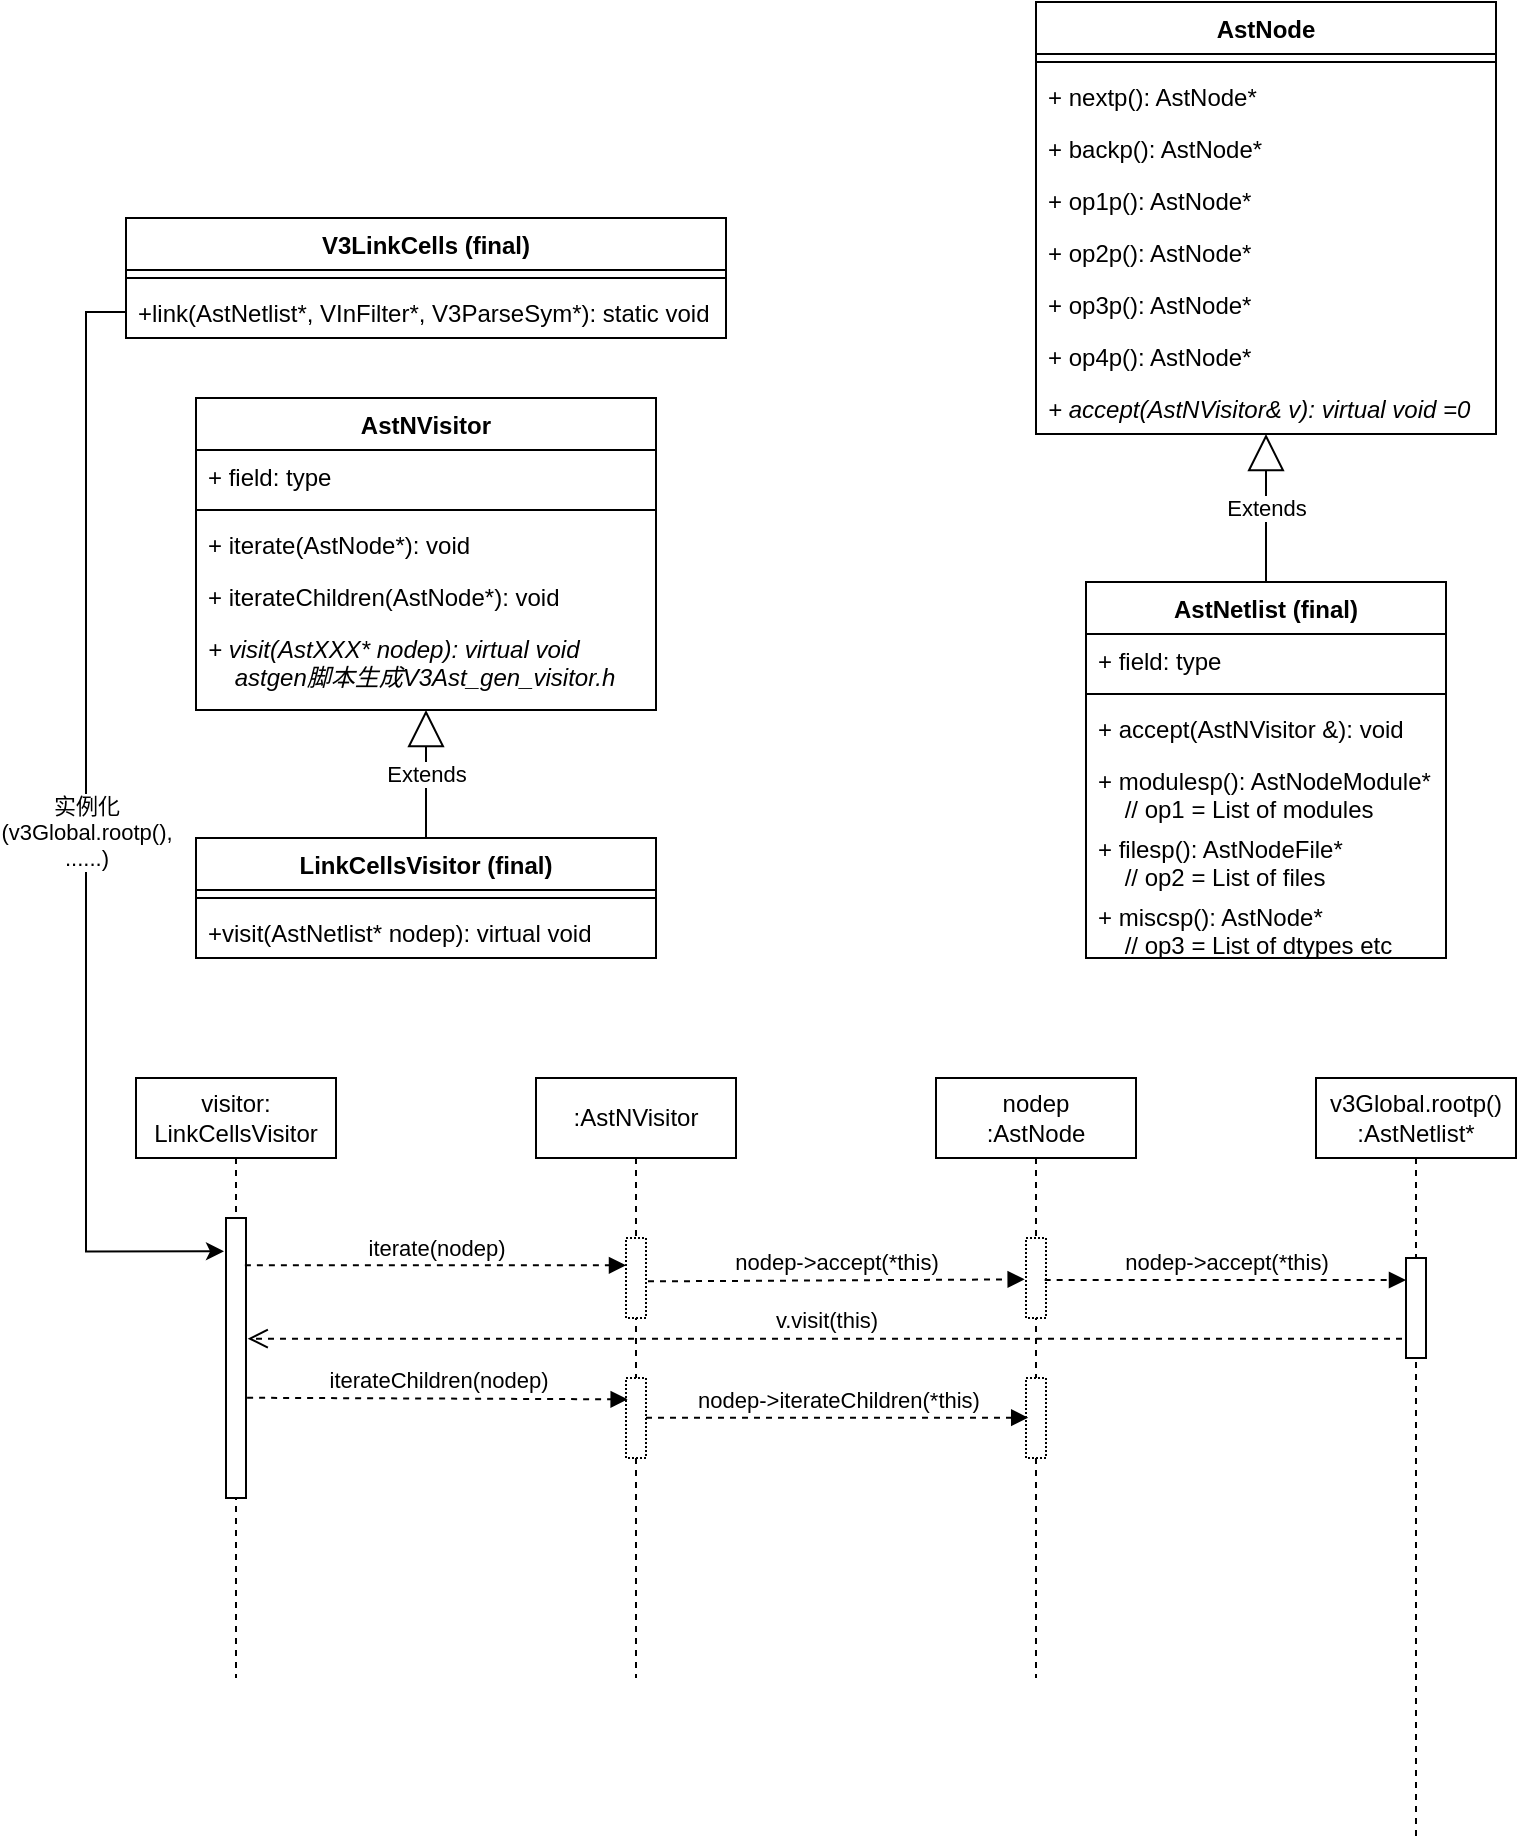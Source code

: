 <mxfile version="14.6.13" type="github">
  <diagram id="I5sImryGl6FJZrbQ-cl1" name="第 1 页">
    <mxGraphModel dx="813" dy="1604" grid="1" gridSize="10" guides="1" tooltips="1" connect="1" arrows="1" fold="1" page="1" pageScale="1" pageWidth="827" pageHeight="1169" math="0" shadow="0">
      <root>
        <mxCell id="0" />
        <mxCell id="1" parent="0" />
        <mxCell id="oFazUV7s3_X-ZEu1s_ES-1" value="V3LinkCells (final)" style="swimlane;fontStyle=1;align=center;verticalAlign=top;childLayout=stackLayout;horizontal=1;startSize=26;horizontalStack=0;resizeParent=1;resizeParentMax=0;resizeLast=0;collapsible=1;marginBottom=0;" vertex="1" parent="1">
          <mxGeometry x="95" y="-120" width="300" height="60" as="geometry" />
        </mxCell>
        <mxCell id="oFazUV7s3_X-ZEu1s_ES-3" value="" style="line;strokeWidth=1;fillColor=none;align=left;verticalAlign=middle;spacingTop=-1;spacingLeft=3;spacingRight=3;rotatable=0;labelPosition=right;points=[];portConstraint=eastwest;" vertex="1" parent="oFazUV7s3_X-ZEu1s_ES-1">
          <mxGeometry y="26" width="300" height="8" as="geometry" />
        </mxCell>
        <mxCell id="oFazUV7s3_X-ZEu1s_ES-4" value="+link(AstNetlist*, VInFilter*, V3ParseSym*): static void " style="text;strokeColor=none;fillColor=none;align=left;verticalAlign=top;spacingLeft=4;spacingRight=4;overflow=hidden;rotatable=0;points=[[0,0.5],[1,0.5]];portConstraint=eastwest;" vertex="1" parent="oFazUV7s3_X-ZEu1s_ES-1">
          <mxGeometry y="34" width="300" height="26" as="geometry" />
        </mxCell>
        <mxCell id="oFazUV7s3_X-ZEu1s_ES-5" value="visitor: LinkCellsVisitor" style="shape=umlLifeline;perimeter=lifelinePerimeter;whiteSpace=wrap;html=1;container=1;collapsible=0;recursiveResize=0;outlineConnect=0;" vertex="1" parent="1">
          <mxGeometry x="100" y="310" width="100" height="300" as="geometry" />
        </mxCell>
        <mxCell id="oFazUV7s3_X-ZEu1s_ES-6" value="" style="html=1;points=[];perimeter=orthogonalPerimeter;" vertex="1" parent="oFazUV7s3_X-ZEu1s_ES-5">
          <mxGeometry x="45" y="70" width="10" height="140" as="geometry" />
        </mxCell>
        <mxCell id="oFazUV7s3_X-ZEu1s_ES-7" value="实例化&lt;br&gt;(v3Global.rootp(),&lt;br&gt;......)" style="edgeStyle=orthogonalEdgeStyle;rounded=0;orthogonalLoop=1;jettySize=auto;html=1;entryX=-0.1;entryY=0.119;entryDx=0;entryDy=0;entryPerimeter=0;exitX=0;exitY=0.5;exitDx=0;exitDy=0;" edge="1" parent="1" source="oFazUV7s3_X-ZEu1s_ES-4" target="oFazUV7s3_X-ZEu1s_ES-6">
          <mxGeometry relative="1" as="geometry">
            <mxPoint x="133.143" y="250" as="targetPoint" />
          </mxGeometry>
        </mxCell>
        <mxCell id="oFazUV7s3_X-ZEu1s_ES-8" value="LinkCellsVisitor (final)" style="swimlane;fontStyle=1;align=center;verticalAlign=top;childLayout=stackLayout;horizontal=1;startSize=26;horizontalStack=0;resizeParent=1;resizeParentMax=0;resizeLast=0;collapsible=1;marginBottom=0;" vertex="1" parent="1">
          <mxGeometry x="130" y="190" width="230" height="60" as="geometry" />
        </mxCell>
        <mxCell id="oFazUV7s3_X-ZEu1s_ES-9" value="" style="line;strokeWidth=1;fillColor=none;align=left;verticalAlign=middle;spacingTop=-1;spacingLeft=3;spacingRight=3;rotatable=0;labelPosition=right;points=[];portConstraint=eastwest;" vertex="1" parent="oFazUV7s3_X-ZEu1s_ES-8">
          <mxGeometry y="26" width="230" height="8" as="geometry" />
        </mxCell>
        <mxCell id="oFazUV7s3_X-ZEu1s_ES-10" value="+visit(AstNetlist* nodep): virtual void " style="text;strokeColor=none;fillColor=none;align=left;verticalAlign=top;spacingLeft=4;spacingRight=4;overflow=hidden;rotatable=0;points=[[0,0.5],[1,0.5]];portConstraint=eastwest;" vertex="1" parent="oFazUV7s3_X-ZEu1s_ES-8">
          <mxGeometry y="34" width="230" height="26" as="geometry" />
        </mxCell>
        <mxCell id="oFazUV7s3_X-ZEu1s_ES-14" value="AstNVisitor" style="swimlane;fontStyle=1;align=center;verticalAlign=top;childLayout=stackLayout;horizontal=1;startSize=26;horizontalStack=0;resizeParent=1;resizeParentMax=0;resizeLast=0;collapsible=1;marginBottom=0;" vertex="1" parent="1">
          <mxGeometry x="130" y="-30" width="230" height="156" as="geometry" />
        </mxCell>
        <mxCell id="oFazUV7s3_X-ZEu1s_ES-15" value="+ field: type" style="text;strokeColor=none;fillColor=none;align=left;verticalAlign=top;spacingLeft=4;spacingRight=4;overflow=hidden;rotatable=0;points=[[0,0.5],[1,0.5]];portConstraint=eastwest;" vertex="1" parent="oFazUV7s3_X-ZEu1s_ES-14">
          <mxGeometry y="26" width="230" height="26" as="geometry" />
        </mxCell>
        <mxCell id="oFazUV7s3_X-ZEu1s_ES-16" value="" style="line;strokeWidth=1;fillColor=none;align=left;verticalAlign=middle;spacingTop=-1;spacingLeft=3;spacingRight=3;rotatable=0;labelPosition=right;points=[];portConstraint=eastwest;" vertex="1" parent="oFazUV7s3_X-ZEu1s_ES-14">
          <mxGeometry y="52" width="230" height="8" as="geometry" />
        </mxCell>
        <mxCell id="oFazUV7s3_X-ZEu1s_ES-17" value="+ iterate(AstNode*): void" style="text;strokeColor=none;fillColor=none;align=left;verticalAlign=top;spacingLeft=4;spacingRight=4;overflow=hidden;rotatable=0;points=[[0,0.5],[1,0.5]];portConstraint=eastwest;" vertex="1" parent="oFazUV7s3_X-ZEu1s_ES-14">
          <mxGeometry y="60" width="230" height="26" as="geometry" />
        </mxCell>
        <mxCell id="oFazUV7s3_X-ZEu1s_ES-57" value="+ iterateChildren(AstNode*): void" style="text;strokeColor=none;fillColor=none;align=left;verticalAlign=top;spacingLeft=4;spacingRight=4;overflow=hidden;rotatable=0;points=[[0,0.5],[1,0.5]];portConstraint=eastwest;" vertex="1" parent="oFazUV7s3_X-ZEu1s_ES-14">
          <mxGeometry y="86" width="230" height="26" as="geometry" />
        </mxCell>
        <mxCell id="oFazUV7s3_X-ZEu1s_ES-18" value="+ visit(AstXXX* nodep): virtual void&#xa;    astgen脚本生成V3Ast_gen_visitor.h" style="text;strokeColor=none;fillColor=none;align=left;verticalAlign=top;spacingLeft=4;spacingRight=4;overflow=hidden;rotatable=0;points=[[0,0.5],[1,0.5]];portConstraint=eastwest;fontStyle=2" vertex="1" parent="oFazUV7s3_X-ZEu1s_ES-14">
          <mxGeometry y="112" width="230" height="44" as="geometry" />
        </mxCell>
        <mxCell id="oFazUV7s3_X-ZEu1s_ES-19" value="Extends" style="endArrow=block;endSize=16;endFill=0;html=1;exitX=0.5;exitY=0;exitDx=0;exitDy=0;edgeStyle=orthogonalEdgeStyle;" edge="1" parent="1" source="oFazUV7s3_X-ZEu1s_ES-8" target="oFazUV7s3_X-ZEu1s_ES-14">
          <mxGeometry width="160" relative="1" as="geometry">
            <mxPoint x="170" y="400" as="sourcePoint" />
            <mxPoint x="300" y="280" as="targetPoint" />
          </mxGeometry>
        </mxCell>
        <mxCell id="oFazUV7s3_X-ZEu1s_ES-29" value="v3Global.rootp()&lt;br&gt;:AstNetlist*" style="shape=umlLifeline;perimeter=lifelinePerimeter;whiteSpace=wrap;html=1;container=1;collapsible=0;recursiveResize=0;outlineConnect=0;" vertex="1" parent="1">
          <mxGeometry x="690" y="310" width="100" height="380" as="geometry" />
        </mxCell>
        <mxCell id="oFazUV7s3_X-ZEu1s_ES-30" value="" style="html=1;points=[];perimeter=orthogonalPerimeter;" vertex="1" parent="oFazUV7s3_X-ZEu1s_ES-29">
          <mxGeometry x="45" y="90" width="10" height="50" as="geometry" />
        </mxCell>
        <mxCell id="oFazUV7s3_X-ZEu1s_ES-31" value=":AstNVisitor" style="shape=umlLifeline;perimeter=lifelinePerimeter;whiteSpace=wrap;html=1;container=1;collapsible=0;recursiveResize=0;outlineConnect=0;" vertex="1" parent="1">
          <mxGeometry x="300" y="310" width="100" height="300" as="geometry" />
        </mxCell>
        <mxCell id="oFazUV7s3_X-ZEu1s_ES-32" value="" style="html=1;points=[];perimeter=orthogonalPerimeter;dashed=1;dashPattern=1 1;" vertex="1" parent="oFazUV7s3_X-ZEu1s_ES-31">
          <mxGeometry x="45" y="80" width="10" height="40" as="geometry" />
        </mxCell>
        <mxCell id="oFazUV7s3_X-ZEu1s_ES-59" value="" style="html=1;points=[];perimeter=orthogonalPerimeter;dashed=1;dashPattern=1 1;" vertex="1" parent="oFazUV7s3_X-ZEu1s_ES-31">
          <mxGeometry x="45" y="150" width="10" height="40" as="geometry" />
        </mxCell>
        <mxCell id="oFazUV7s3_X-ZEu1s_ES-33" value="nodep&lt;br&gt;:AstNode" style="shape=umlLifeline;perimeter=lifelinePerimeter;whiteSpace=wrap;html=1;container=1;collapsible=0;recursiveResize=0;outlineConnect=0;" vertex="1" parent="1">
          <mxGeometry x="500" y="310" width="100" height="300" as="geometry" />
        </mxCell>
        <mxCell id="oFazUV7s3_X-ZEu1s_ES-34" value="" style="html=1;points=[];perimeter=orthogonalPerimeter;dashed=1;dashPattern=1 1;" vertex="1" parent="oFazUV7s3_X-ZEu1s_ES-33">
          <mxGeometry x="45" y="80" width="10" height="40" as="geometry" />
        </mxCell>
        <mxCell id="oFazUV7s3_X-ZEu1s_ES-61" value="" style="html=1;points=[];perimeter=orthogonalPerimeter;dashed=1;dashPattern=1 1;" vertex="1" parent="oFazUV7s3_X-ZEu1s_ES-33">
          <mxGeometry x="45" y="150" width="10" height="40" as="geometry" />
        </mxCell>
        <mxCell id="oFazUV7s3_X-ZEu1s_ES-36" value="iterate(nodep)" style="html=1;verticalAlign=bottom;endArrow=block;dashed=1;exitX=0.944;exitY=0.169;exitDx=0;exitDy=0;exitPerimeter=0;" edge="1" target="oFazUV7s3_X-ZEu1s_ES-32" parent="1" source="oFazUV7s3_X-ZEu1s_ES-6">
          <mxGeometry relative="1" as="geometry">
            <mxPoint x="250" y="412.92" as="sourcePoint" />
            <mxPoint x="436.06" y="412.92" as="targetPoint" />
          </mxGeometry>
        </mxCell>
        <mxCell id="oFazUV7s3_X-ZEu1s_ES-37" value="v.visit(this)" style="html=1;verticalAlign=bottom;endArrow=open;dashed=1;endSize=8;exitX=-0.2;exitY=0.807;entryX=1.083;entryY=0.431;entryDx=0;entryDy=0;entryPerimeter=0;exitDx=0;exitDy=0;exitPerimeter=0;" edge="1" source="oFazUV7s3_X-ZEu1s_ES-30" parent="1" target="oFazUV7s3_X-ZEu1s_ES-6">
          <mxGeometry relative="1" as="geometry">
            <mxPoint x="310" y="440" as="targetPoint" />
            <mxPoint x="380" y="440.0" as="sourcePoint" />
          </mxGeometry>
        </mxCell>
        <mxCell id="oFazUV7s3_X-ZEu1s_ES-38" value="nodep-&amp;gt;accept(*this)" style="html=1;verticalAlign=bottom;endArrow=block;dashed=1;exitX=1.1;exitY=0.542;exitDx=0;exitDy=0;exitPerimeter=0;entryX=-0.067;entryY=0.517;entryDx=0;entryDy=0;entryPerimeter=0;" edge="1" parent="1" source="oFazUV7s3_X-ZEu1s_ES-32" target="oFazUV7s3_X-ZEu1s_ES-34">
          <mxGeometry relative="1" as="geometry">
            <mxPoint x="261.06" y="413.44" as="sourcePoint" />
            <mxPoint x="560" y="413" as="targetPoint" />
          </mxGeometry>
        </mxCell>
        <mxCell id="oFazUV7s3_X-ZEu1s_ES-39" value="nodep-&amp;gt;accept(*this)" style="html=1;verticalAlign=bottom;endArrow=block;dashed=1;exitX=0.933;exitY=0.525;exitDx=0;exitDy=0;exitPerimeter=0;" edge="1" parent="1" source="oFazUV7s3_X-ZEu1s_ES-34" target="oFazUV7s3_X-ZEu1s_ES-30">
          <mxGeometry relative="1" as="geometry">
            <mxPoint x="590" y="423" as="sourcePoint" />
            <mxPoint x="700" y="423" as="targetPoint" />
          </mxGeometry>
        </mxCell>
        <mxCell id="oFazUV7s3_X-ZEu1s_ES-40" value="AstNetlist (final)" style="swimlane;fontStyle=1;align=center;verticalAlign=top;childLayout=stackLayout;horizontal=1;startSize=26;horizontalStack=0;resizeParent=1;resizeParentMax=0;resizeLast=0;collapsible=1;marginBottom=0;" vertex="1" parent="1">
          <mxGeometry x="575" y="62" width="180" height="188" as="geometry" />
        </mxCell>
        <mxCell id="oFazUV7s3_X-ZEu1s_ES-41" value="+ field: type" style="text;strokeColor=none;fillColor=none;align=left;verticalAlign=top;spacingLeft=4;spacingRight=4;overflow=hidden;rotatable=0;points=[[0,0.5],[1,0.5]];portConstraint=eastwest;" vertex="1" parent="oFazUV7s3_X-ZEu1s_ES-40">
          <mxGeometry y="26" width="180" height="26" as="geometry" />
        </mxCell>
        <mxCell id="oFazUV7s3_X-ZEu1s_ES-42" value="" style="line;strokeWidth=1;fillColor=none;align=left;verticalAlign=middle;spacingTop=-1;spacingLeft=3;spacingRight=3;rotatable=0;labelPosition=right;points=[];portConstraint=eastwest;" vertex="1" parent="oFazUV7s3_X-ZEu1s_ES-40">
          <mxGeometry y="52" width="180" height="8" as="geometry" />
        </mxCell>
        <mxCell id="oFazUV7s3_X-ZEu1s_ES-43" value="+ accept(AstNVisitor &amp;): void" style="text;strokeColor=none;fillColor=none;align=left;verticalAlign=top;spacingLeft=4;spacingRight=4;overflow=hidden;rotatable=0;points=[[0,0.5],[1,0.5]];portConstraint=eastwest;" vertex="1" parent="oFazUV7s3_X-ZEu1s_ES-40">
          <mxGeometry y="60" width="180" height="26" as="geometry" />
        </mxCell>
        <mxCell id="oFazUV7s3_X-ZEu1s_ES-44" value="+ modulesp(): AstNodeModule*&#xa;    // op1 = List of modules" style="text;strokeColor=none;fillColor=none;align=left;verticalAlign=top;spacingLeft=4;spacingRight=4;overflow=hidden;rotatable=0;points=[[0,0.5],[1,0.5]];portConstraint=eastwest;" vertex="1" parent="oFazUV7s3_X-ZEu1s_ES-40">
          <mxGeometry y="86" width="180" height="34" as="geometry" />
        </mxCell>
        <mxCell id="oFazUV7s3_X-ZEu1s_ES-45" value="+ filesp(): AstNodeFile*&#xa;    // op2 = List of files" style="text;strokeColor=none;fillColor=none;align=left;verticalAlign=top;spacingLeft=4;spacingRight=4;overflow=hidden;rotatable=0;points=[[0,0.5],[1,0.5]];portConstraint=eastwest;" vertex="1" parent="oFazUV7s3_X-ZEu1s_ES-40">
          <mxGeometry y="120" width="180" height="34" as="geometry" />
        </mxCell>
        <mxCell id="oFazUV7s3_X-ZEu1s_ES-46" value="+ miscsp(): AstNode*&#xa;    // op3 = List of dtypes etc" style="text;strokeColor=none;fillColor=none;align=left;verticalAlign=top;spacingLeft=4;spacingRight=4;overflow=hidden;rotatable=0;points=[[0,0.5],[1,0.5]];portConstraint=eastwest;" vertex="1" parent="oFazUV7s3_X-ZEu1s_ES-40">
          <mxGeometry y="154" width="180" height="34" as="geometry" />
        </mxCell>
        <mxCell id="oFazUV7s3_X-ZEu1s_ES-47" value="AstNode" style="swimlane;fontStyle=1;align=center;verticalAlign=top;childLayout=stackLayout;horizontal=1;startSize=26;horizontalStack=0;resizeParent=1;resizeParentMax=0;resizeLast=0;collapsible=1;marginBottom=0;" vertex="1" parent="1">
          <mxGeometry x="550" y="-228" width="230" height="216" as="geometry" />
        </mxCell>
        <mxCell id="oFazUV7s3_X-ZEu1s_ES-48" value="" style="line;strokeWidth=1;fillColor=none;align=left;verticalAlign=middle;spacingTop=-1;spacingLeft=3;spacingRight=3;rotatable=0;labelPosition=right;points=[];portConstraint=eastwest;" vertex="1" parent="oFazUV7s3_X-ZEu1s_ES-47">
          <mxGeometry y="26" width="230" height="8" as="geometry" />
        </mxCell>
        <mxCell id="oFazUV7s3_X-ZEu1s_ES-49" value="+ nextp(): AstNode*" style="text;strokeColor=none;fillColor=none;align=left;verticalAlign=top;spacingLeft=4;spacingRight=4;overflow=hidden;rotatable=0;points=[[0,0.5],[1,0.5]];portConstraint=eastwest;" vertex="1" parent="oFazUV7s3_X-ZEu1s_ES-47">
          <mxGeometry y="34" width="230" height="26" as="geometry" />
        </mxCell>
        <mxCell id="oFazUV7s3_X-ZEu1s_ES-50" value="+ backp(): AstNode*" style="text;strokeColor=none;fillColor=none;align=left;verticalAlign=top;spacingLeft=4;spacingRight=4;overflow=hidden;rotatable=0;points=[[0,0.5],[1,0.5]];portConstraint=eastwest;" vertex="1" parent="oFazUV7s3_X-ZEu1s_ES-47">
          <mxGeometry y="60" width="230" height="26" as="geometry" />
        </mxCell>
        <mxCell id="oFazUV7s3_X-ZEu1s_ES-51" value="+ op1p(): AstNode*" style="text;strokeColor=none;fillColor=none;align=left;verticalAlign=top;spacingLeft=4;spacingRight=4;overflow=hidden;rotatable=0;points=[[0,0.5],[1,0.5]];portConstraint=eastwest;" vertex="1" parent="oFazUV7s3_X-ZEu1s_ES-47">
          <mxGeometry y="86" width="230" height="26" as="geometry" />
        </mxCell>
        <mxCell id="oFazUV7s3_X-ZEu1s_ES-52" value="+ op2p(): AstNode*" style="text;strokeColor=none;fillColor=none;align=left;verticalAlign=top;spacingLeft=4;spacingRight=4;overflow=hidden;rotatable=0;points=[[0,0.5],[1,0.5]];portConstraint=eastwest;" vertex="1" parent="oFazUV7s3_X-ZEu1s_ES-47">
          <mxGeometry y="112" width="230" height="26" as="geometry" />
        </mxCell>
        <mxCell id="oFazUV7s3_X-ZEu1s_ES-53" value="+ op3p(): AstNode*" style="text;strokeColor=none;fillColor=none;align=left;verticalAlign=top;spacingLeft=4;spacingRight=4;overflow=hidden;rotatable=0;points=[[0,0.5],[1,0.5]];portConstraint=eastwest;" vertex="1" parent="oFazUV7s3_X-ZEu1s_ES-47">
          <mxGeometry y="138" width="230" height="26" as="geometry" />
        </mxCell>
        <mxCell id="oFazUV7s3_X-ZEu1s_ES-54" value="+ op4p(): AstNode*" style="text;strokeColor=none;fillColor=none;align=left;verticalAlign=top;spacingLeft=4;spacingRight=4;overflow=hidden;rotatable=0;points=[[0,0.5],[1,0.5]];portConstraint=eastwest;" vertex="1" parent="oFazUV7s3_X-ZEu1s_ES-47">
          <mxGeometry y="164" width="230" height="26" as="geometry" />
        </mxCell>
        <mxCell id="oFazUV7s3_X-ZEu1s_ES-55" value="+ accept(AstNVisitor&amp; v): virtual void =0" style="text;strokeColor=none;fillColor=none;align=left;verticalAlign=top;spacingLeft=4;spacingRight=4;overflow=hidden;rotatable=0;points=[[0,0.5],[1,0.5]];portConstraint=eastwest;fontStyle=2" vertex="1" parent="oFazUV7s3_X-ZEu1s_ES-47">
          <mxGeometry y="190" width="230" height="26" as="geometry" />
        </mxCell>
        <mxCell id="oFazUV7s3_X-ZEu1s_ES-56" value="Extends" style="endArrow=block;endSize=16;endFill=0;html=1;edgeStyle=orthogonalEdgeStyle;" edge="1" parent="1" source="oFazUV7s3_X-ZEu1s_ES-40" target="oFazUV7s3_X-ZEu1s_ES-47">
          <mxGeometry width="160" relative="1" as="geometry">
            <mxPoint x="605" y="282" as="sourcePoint" />
            <mxPoint x="725" y="-40" as="targetPoint" />
          </mxGeometry>
        </mxCell>
        <mxCell id="oFazUV7s3_X-ZEu1s_ES-58" value="iterateChildren(nodep)" style="html=1;verticalAlign=bottom;endArrow=block;dashed=1;entryX=0.083;entryY=0.267;entryDx=0;entryDy=0;entryPerimeter=0;exitX=1.056;exitY=0.642;exitDx=0;exitDy=0;exitPerimeter=0;" edge="1" parent="1" source="oFazUV7s3_X-ZEu1s_ES-6" target="oFazUV7s3_X-ZEu1s_ES-59">
          <mxGeometry relative="1" as="geometry">
            <mxPoint x="280" y="471" as="sourcePoint" />
            <mxPoint x="380.67" y="459.71" as="targetPoint" />
          </mxGeometry>
        </mxCell>
        <mxCell id="oFazUV7s3_X-ZEu1s_ES-60" value="nodep-&amp;gt;iterateChildren(*this)" style="html=1;verticalAlign=bottom;endArrow=block;dashed=1;exitX=1;exitY=0.496;exitDx=0;exitDy=0;exitPerimeter=0;entryX=0.111;entryY=0.496;entryDx=0;entryDy=0;entryPerimeter=0;" edge="1" parent="1" source="oFazUV7s3_X-ZEu1s_ES-59" target="oFazUV7s3_X-ZEu1s_ES-61">
          <mxGeometry relative="1" as="geometry">
            <mxPoint x="395" y="481.0" as="sourcePoint" />
            <mxPoint x="533.33" y="480.0" as="targetPoint" />
          </mxGeometry>
        </mxCell>
      </root>
    </mxGraphModel>
  </diagram>
</mxfile>
